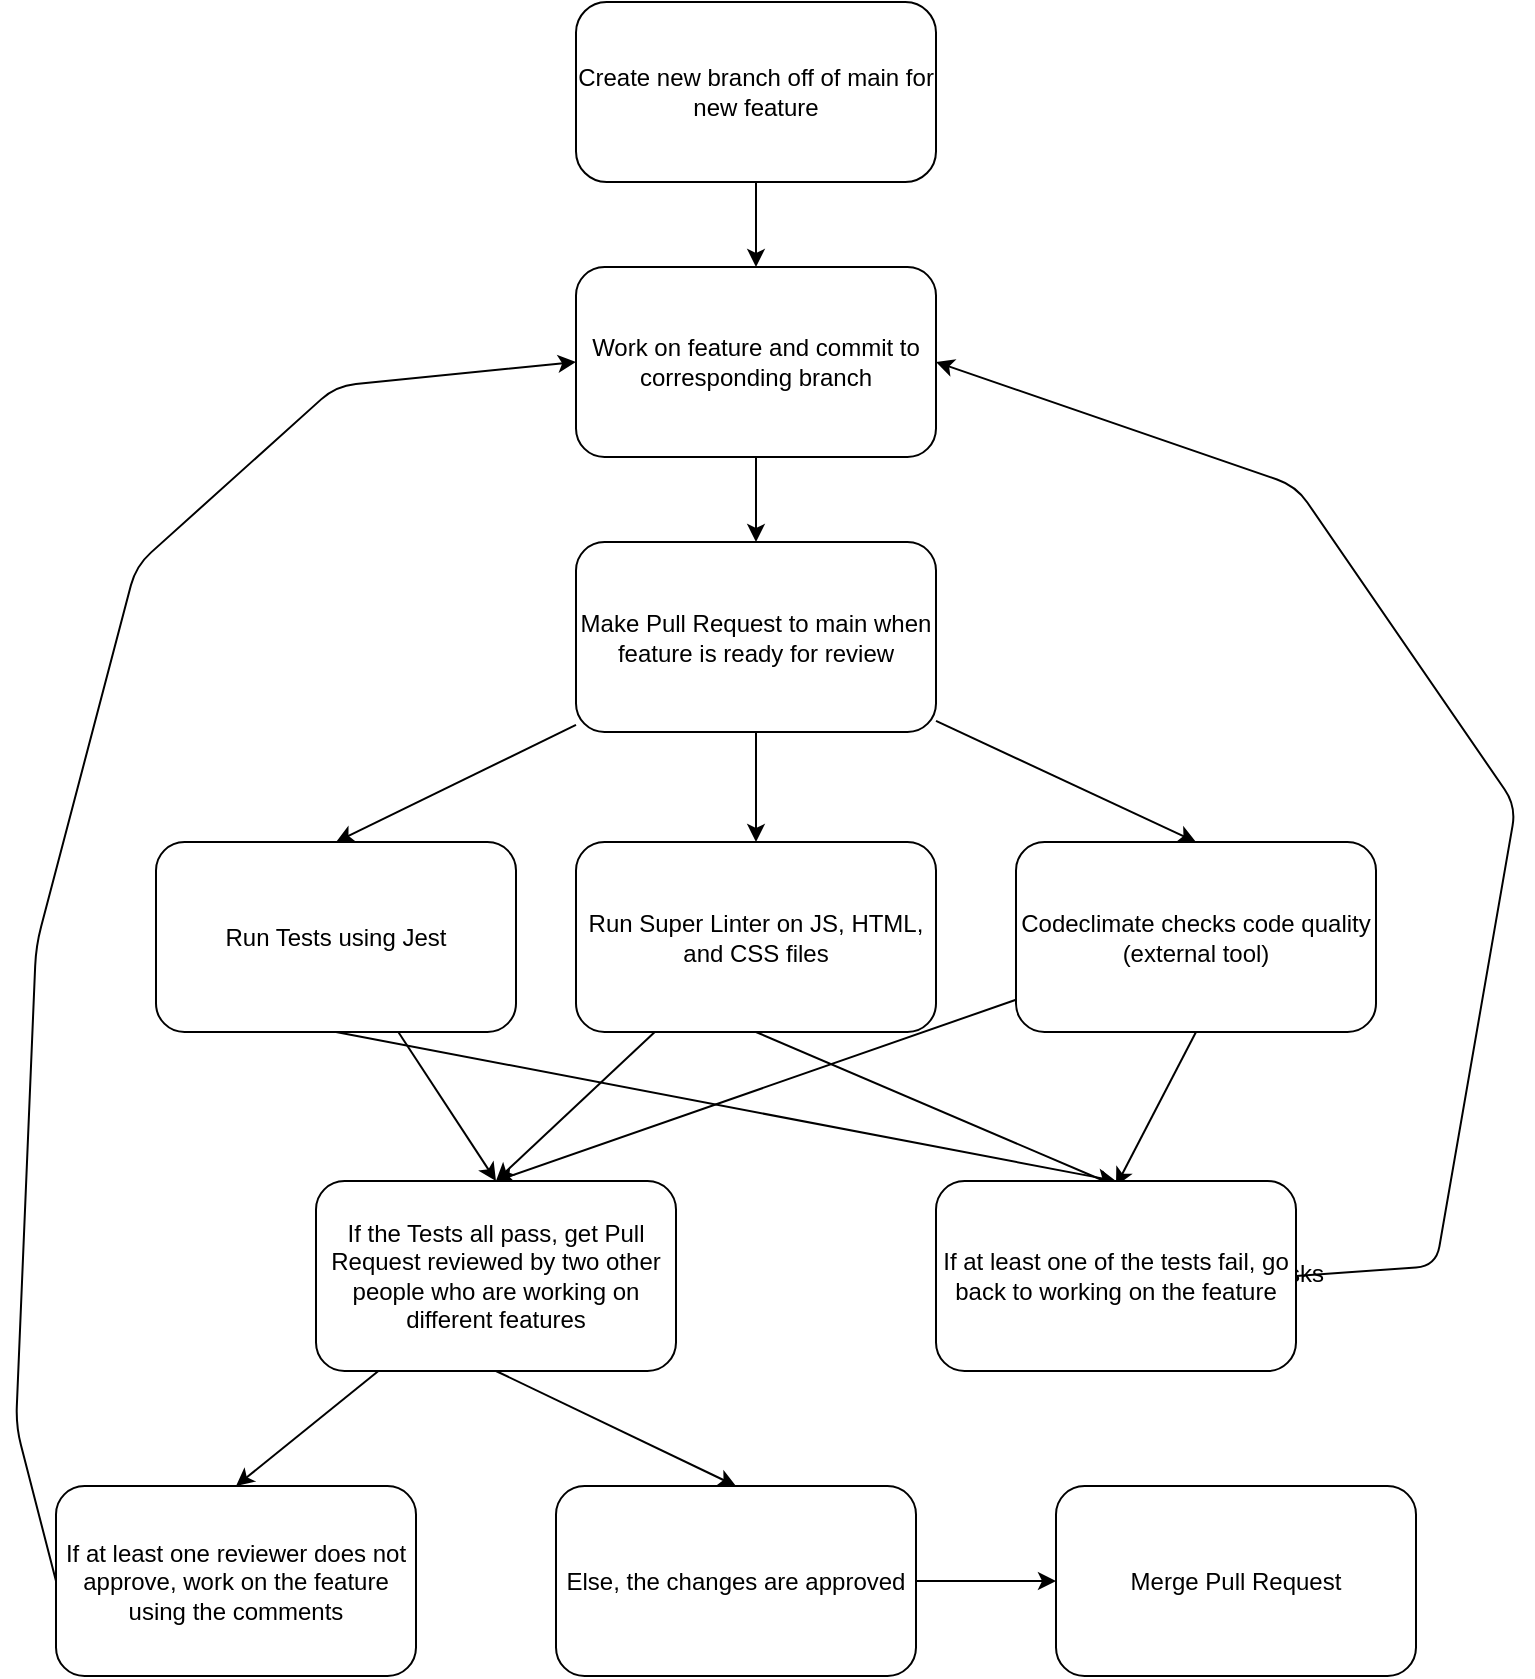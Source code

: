 <mxfile>
    <diagram id="JgTl3Ha2xzWxtXQkMg6l" name="Page-1">
        <mxGraphModel dx="879" dy="889" grid="1" gridSize="10" guides="1" tooltips="1" connect="1" arrows="1" fold="1" page="1" pageScale="1" pageWidth="850" pageHeight="1100" background="#ffffff" math="0" shadow="0">
            <root>
                <mxCell id="0"/>
                <mxCell id="1" parent="0"/>
                <mxCell id="10" style="edgeStyle=none;html=1;" edge="1" parent="1" source="2" target="3">
                    <mxGeometry relative="1" as="geometry"/>
                </mxCell>
                <mxCell id="2" value="Create new branch off of main for new feature" style="rounded=1;whiteSpace=wrap;html=1;arcSize=17;" vertex="1" parent="1">
                    <mxGeometry x="330" y="128" width="180" height="90" as="geometry"/>
                </mxCell>
                <mxCell id="11" style="edgeStyle=none;html=1;" edge="1" parent="1" source="3" target="7">
                    <mxGeometry relative="1" as="geometry"/>
                </mxCell>
                <mxCell id="3" value="Work on feature and commit to corresponding branch" style="rounded=1;whiteSpace=wrap;html=1;" vertex="1" parent="1">
                    <mxGeometry x="330" y="260.5" width="180" height="95" as="geometry"/>
                </mxCell>
                <mxCell id="20" style="edgeStyle=none;html=1;entryX=0.5;entryY=0;entryDx=0;entryDy=0;" edge="1" parent="1" source="7" target="18">
                    <mxGeometry relative="1" as="geometry"/>
                </mxCell>
                <mxCell id="21" style="edgeStyle=none;html=1;entryX=0.5;entryY=0;entryDx=0;entryDy=0;" edge="1" parent="1" source="7" target="19">
                    <mxGeometry relative="1" as="geometry"/>
                </mxCell>
                <mxCell id="22" style="edgeStyle=none;html=1;entryX=0.5;entryY=0;entryDx=0;entryDy=0;" edge="1" parent="1" source="7" target="17">
                    <mxGeometry relative="1" as="geometry"/>
                </mxCell>
                <mxCell id="7" value="Make Pull Request to main when feature is ready for review" style="rounded=1;whiteSpace=wrap;html=1;" vertex="1" parent="1">
                    <mxGeometry x="330" y="398" width="180" height="95" as="geometry"/>
                </mxCell>
                <mxCell id="28" style="edgeStyle=none;html=1;entryX=0.5;entryY=0;entryDx=0;entryDy=0;" edge="1" parent="1" source="17" target="24">
                    <mxGeometry relative="1" as="geometry"/>
                </mxCell>
                <mxCell id="42" style="edgeStyle=none;html=1;exitX=0.5;exitY=1;exitDx=0;exitDy=0;" edge="1" parent="1" source="17">
                    <mxGeometry relative="1" as="geometry">
                        <mxPoint x="600" y="720" as="targetPoint"/>
                    </mxGeometry>
                </mxCell>
                <mxCell id="17" value="Codeclimate checks code quality (external tool)" style="rounded=1;whiteSpace=wrap;html=1;" vertex="1" parent="1">
                    <mxGeometry x="550" y="548" width="180" height="95" as="geometry"/>
                </mxCell>
                <mxCell id="31" style="edgeStyle=none;html=1;entryX=0.5;entryY=0;entryDx=0;entryDy=0;" edge="1" parent="1" source="18" target="24">
                    <mxGeometry relative="1" as="geometry"/>
                </mxCell>
                <mxCell id="40" style="edgeStyle=none;html=1;exitX=0.5;exitY=1;exitDx=0;exitDy=0;entryX=0.5;entryY=0;entryDx=0;entryDy=0;" edge="1" parent="1" source="18" target="38">
                    <mxGeometry relative="1" as="geometry"/>
                </mxCell>
                <mxCell id="18" value="Run Tests using Jest" style="rounded=1;whiteSpace=wrap;html=1;" vertex="1" parent="1">
                    <mxGeometry x="120" y="548" width="180" height="95" as="geometry"/>
                </mxCell>
                <mxCell id="29" style="edgeStyle=none;html=1;entryX=0.5;entryY=0;entryDx=0;entryDy=0;" edge="1" parent="1" source="19" target="24">
                    <mxGeometry relative="1" as="geometry">
                        <mxPoint x="420" y="718" as="targetPoint"/>
                    </mxGeometry>
                </mxCell>
                <mxCell id="41" style="edgeStyle=none;html=1;exitX=0.5;exitY=1;exitDx=0;exitDy=0;" edge="1" parent="1" source="19">
                    <mxGeometry relative="1" as="geometry">
                        <mxPoint x="600" y="720" as="targetPoint"/>
                    </mxGeometry>
                </mxCell>
                <mxCell id="19" value="Run Super Linter on JS, HTML, and CSS files" style="rounded=1;whiteSpace=wrap;html=1;" vertex="1" parent="1">
                    <mxGeometry x="330" y="548" width="180" height="95" as="geometry"/>
                </mxCell>
                <mxCell id="44" style="edgeStyle=none;html=1;entryX=0.5;entryY=0;entryDx=0;entryDy=0;" edge="1" parent="1" source="24" target="43">
                    <mxGeometry relative="1" as="geometry"/>
                </mxCell>
                <mxCell id="47" style="edgeStyle=none;html=1;exitX=0.5;exitY=1;exitDx=0;exitDy=0;entryX=0.5;entryY=0;entryDx=0;entryDy=0;" edge="1" parent="1" source="24" target="46">
                    <mxGeometry relative="1" as="geometry"/>
                </mxCell>
                <mxCell id="24" value="If the Tests all pass, get Pull Request reviewed by two other people who are working on different features" style="rounded=1;whiteSpace=wrap;html=1;" vertex="1" parent="1">
                    <mxGeometry x="200" y="717.5" width="180" height="95" as="geometry"/>
                </mxCell>
                <mxCell id="34" value="Merge Pull Request" style="rounded=1;whiteSpace=wrap;html=1;" vertex="1" parent="1">
                    <mxGeometry x="570" y="870" width="180" height="95" as="geometry"/>
                </mxCell>
                <mxCell id="36" value="add-tasks" style="text;whiteSpace=wrap;html=1;" vertex="1" parent="1">
                    <mxGeometry x="650" y="750" width="80" height="30" as="geometry"/>
                </mxCell>
                <mxCell id="37" value="add-tasks" style="text;whiteSpace=wrap;html=1;" vertex="1" parent="1">
                    <mxGeometry x="610" y="780" width="80" height="30" as="geometry"/>
                </mxCell>
                <mxCell id="39" style="edgeStyle=none;html=1;exitX=1;exitY=0.5;exitDx=0;exitDy=0;entryX=1;entryY=0.5;entryDx=0;entryDy=0;" edge="1" parent="1" source="38" target="3">
                    <mxGeometry relative="1" as="geometry">
                        <Array as="points">
                            <mxPoint x="760" y="760"/>
                            <mxPoint x="800" y="530"/>
                            <mxPoint x="690" y="370"/>
                        </Array>
                    </mxGeometry>
                </mxCell>
                <mxCell id="38" value="If at least one of the tests fail, go back to working on the feature" style="rounded=1;whiteSpace=wrap;html=1;" vertex="1" parent="1">
                    <mxGeometry x="510" y="717.5" width="180" height="95" as="geometry"/>
                </mxCell>
                <mxCell id="45" style="edgeStyle=none;html=1;exitX=0;exitY=0.5;exitDx=0;exitDy=0;entryX=0;entryY=0.5;entryDx=0;entryDy=0;" edge="1" parent="1" source="43" target="3">
                    <mxGeometry relative="1" as="geometry">
                        <Array as="points">
                            <mxPoint x="50" y="840"/>
                            <mxPoint x="60" y="600"/>
                            <mxPoint x="110" y="410"/>
                            <mxPoint x="210" y="320"/>
                        </Array>
                    </mxGeometry>
                </mxCell>
                <mxCell id="43" value="If at least one reviewer does not approve, work on the feature using the comments" style="rounded=1;whiteSpace=wrap;html=1;" vertex="1" parent="1">
                    <mxGeometry x="70" y="870" width="180" height="95" as="geometry"/>
                </mxCell>
                <mxCell id="48" style="edgeStyle=none;html=1;exitX=1;exitY=0.5;exitDx=0;exitDy=0;entryX=0;entryY=0.5;entryDx=0;entryDy=0;" edge="1" parent="1" source="46" target="34">
                    <mxGeometry relative="1" as="geometry"/>
                </mxCell>
                <mxCell id="46" value="Else, the changes are approved" style="rounded=1;whiteSpace=wrap;html=1;" vertex="1" parent="1">
                    <mxGeometry x="320" y="870" width="180" height="95" as="geometry"/>
                </mxCell>
            </root>
        </mxGraphModel>
    </diagram>
</mxfile>
